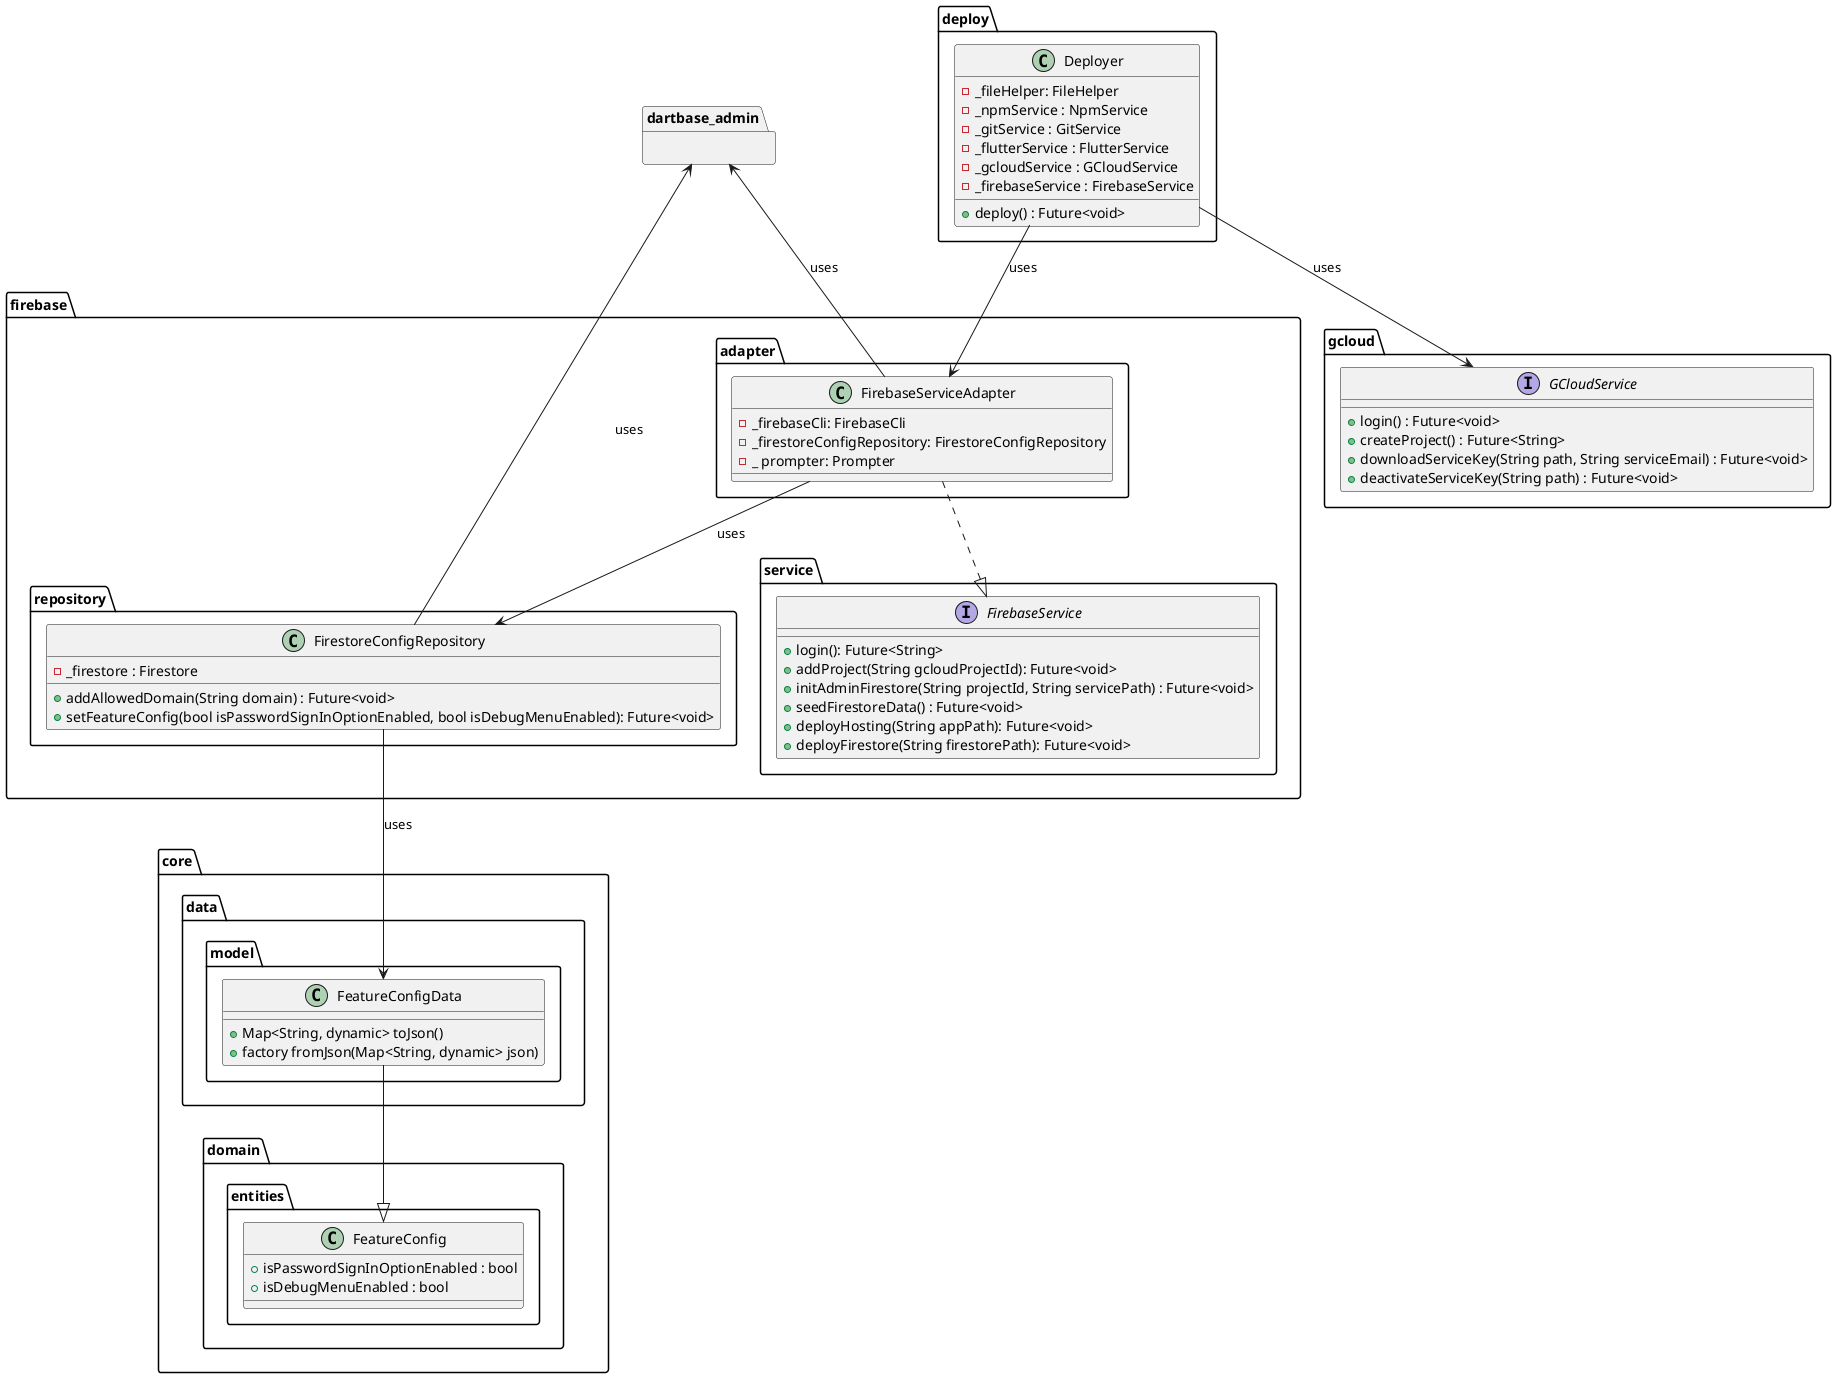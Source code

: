@startuml firestore_managing_data_class_diagram

package deploy {
    class Deployer {
        - _fileHelper: FileHelper
        - _npmService : NpmService
        - _gitService : GitService
        - _flutterService : FlutterService
        - _gcloudService : GCloudService
        - _firebaseService : FirebaseService
        + deploy() : Future<void>
    }
}

package firebase {
    package service as firebase.service {
        interface FirebaseService {
            + login(): Future<String>
            + addProject(String gcloudProjectId): Future<void>
            + initAdminFirestore(String projectId, String servicePath) : Future<void>
            + seedFirestoreData() : Future<void>
            + deployHosting(String appPath): Future<void>
            + deployFirestore(String firestorePath): Future<void>
        }
    }

    package adapter as firebase.adapter {
        class FirebaseServiceAdapter {
            - _firebaseCli: FirebaseCli
            - _firestoreConfigRepository: FirestoreConfigRepository
            - _ prompter: Prompter
        }
    }

    package repository as firebase.repository {
        class FirestoreConfigRepository {
            - _firestore : Firestore
            + addAllowedDomain(String domain) : Future<void>
            + setFeatureConfig(bool isPasswordSignInOptionEnabled, bool isDebugMenuEnabled): Future<void>
        }
    }
}

package core {
    package data.model {
        class FeatureConfigData {
            + Map<String, dynamic> toJson()
            + factory fromJson(Map<String, dynamic> json)
        }
    }

    package domain.entities {
        class FeatureConfig {
            + isPasswordSignInOptionEnabled : bool
            + isDebugMenuEnabled : bool
        }
    }
}

package dartbase_admin {}

package gcloud {
    interface GCloudService {
        + login() : Future<void>
        + createProject() : Future<String>
        + downloadServiceKey(String path, String serviceEmail) : Future<void>
        + deactivateServiceKey(String path) : Future<void>
    }
}

Deployer --> FirebaseServiceAdapter : uses
Deployer --> GCloudService : uses

FeatureConfigData --|> FeatureConfig

FirebaseServiceAdapter ..|> FirebaseService
FirebaseServiceAdapter --> FirestoreConfigRepository : uses
FirebaseServiceAdapter -up-> dartbase_admin : uses

FirestoreConfigRepository -up-> dartbase_admin : uses
FirestoreConfigRepository --> FeatureConfigData : uses

@enduml
